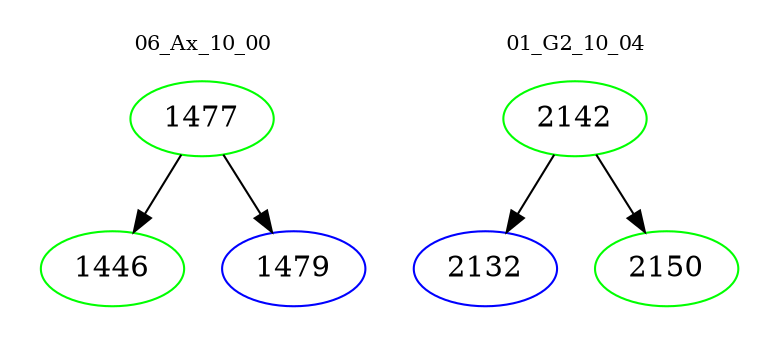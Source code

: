 digraph{
subgraph cluster_0 {
color = white
label = "06_Ax_10_00";
fontsize=10;
T0_1477 [label="1477", color="green"]
T0_1477 -> T0_1446 [color="black"]
T0_1446 [label="1446", color="green"]
T0_1477 -> T0_1479 [color="black"]
T0_1479 [label="1479", color="blue"]
}
subgraph cluster_1 {
color = white
label = "01_G2_10_04";
fontsize=10;
T1_2142 [label="2142", color="green"]
T1_2142 -> T1_2132 [color="black"]
T1_2132 [label="2132", color="blue"]
T1_2142 -> T1_2150 [color="black"]
T1_2150 [label="2150", color="green"]
}
}
